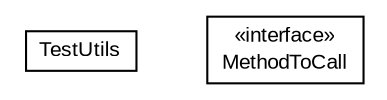 #!/usr/local/bin/dot
#
# Class diagram 
# Generated by UMLGraph version R5_6-24-gf6e263 (http://www.umlgraph.org/)
#

digraph G {
	edge [fontname="arial",fontsize=10,labelfontname="arial",labelfontsize=10];
	node [fontname="arial",fontsize=10,shape=plaintext];
	nodesep=0.25;
	ranksep=0.5;
	// net.brabenetz.lib.securedproperties.test.TestUtils
	c107 [label=<<table title="net.brabenetz.lib.securedproperties.test.TestUtils" border="0" cellborder="1" cellspacing="0" cellpadding="2" port="p" href="./TestUtils.html">
		<tr><td><table border="0" cellspacing="0" cellpadding="1">
<tr><td align="center" balign="center"> TestUtils </td></tr>
		</table></td></tr>
		</table>>, URL="./TestUtils.html", fontname="arial", fontcolor="black", fontsize=10.0];
	// net.brabenetz.lib.securedproperties.test.TestUtils.MethodToCall
	c108 [label=<<table title="net.brabenetz.lib.securedproperties.test.TestUtils.MethodToCall" border="0" cellborder="1" cellspacing="0" cellpadding="2" port="p" href="./TestUtils.MethodToCall.html">
		<tr><td><table border="0" cellspacing="0" cellpadding="1">
<tr><td align="center" balign="center"> &#171;interface&#187; </td></tr>
<tr><td align="center" balign="center"> MethodToCall </td></tr>
		</table></td></tr>
		</table>>, URL="./TestUtils.MethodToCall.html", fontname="arial", fontcolor="black", fontsize=10.0];
}

